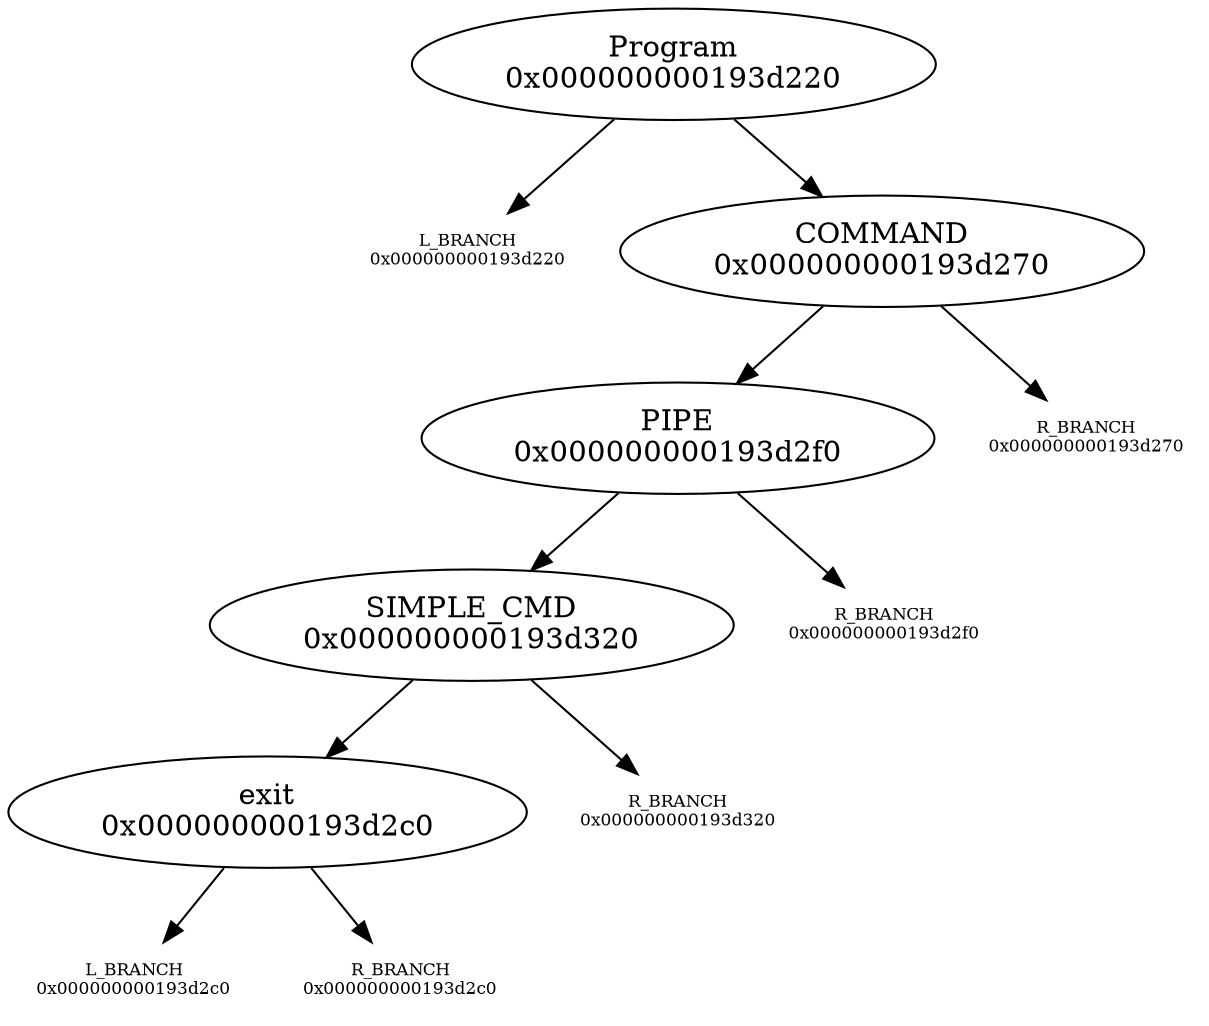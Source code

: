 digraph graphname {
"Program\n0x000000000193d220" -> "L_BRANCH\n0x000000000193d220";
"L_BRANCH\n0x000000000193d220" [shape=none fontsize=8]
"Program\n0x000000000193d220" -> "COMMAND\n0x000000000193d270";
"COMMAND\n0x000000000193d270" -> "PIPE\n0x000000000193d2f0";
"COMMAND\n0x000000000193d270" -> "R_BRANCH\n0x000000000193d270";
"R_BRANCH\n0x000000000193d270" [shape=none fontsize=8]
"PIPE\n0x000000000193d2f0" -> "SIMPLE_CMD\n0x000000000193d320";
"PIPE\n0x000000000193d2f0" -> "R_BRANCH\n0x000000000193d2f0";
"R_BRANCH\n0x000000000193d2f0" [shape=none fontsize=8]
"SIMPLE_CMD\n0x000000000193d320" -> "exit\n0x000000000193d2c0";
"SIMPLE_CMD\n0x000000000193d320" -> "R_BRANCH\n0x000000000193d320";
"R_BRANCH\n0x000000000193d320" [shape=none fontsize=8]
"exit\n0x000000000193d2c0" -> "L_BRANCH\n0x000000000193d2c0";
"L_BRANCH\n0x000000000193d2c0" [shape=none fontsize=8]
"exit\n0x000000000193d2c0" -> "R_BRANCH\n0x000000000193d2c0";
"R_BRANCH\n0x000000000193d2c0" [shape=none fontsize=8]

}